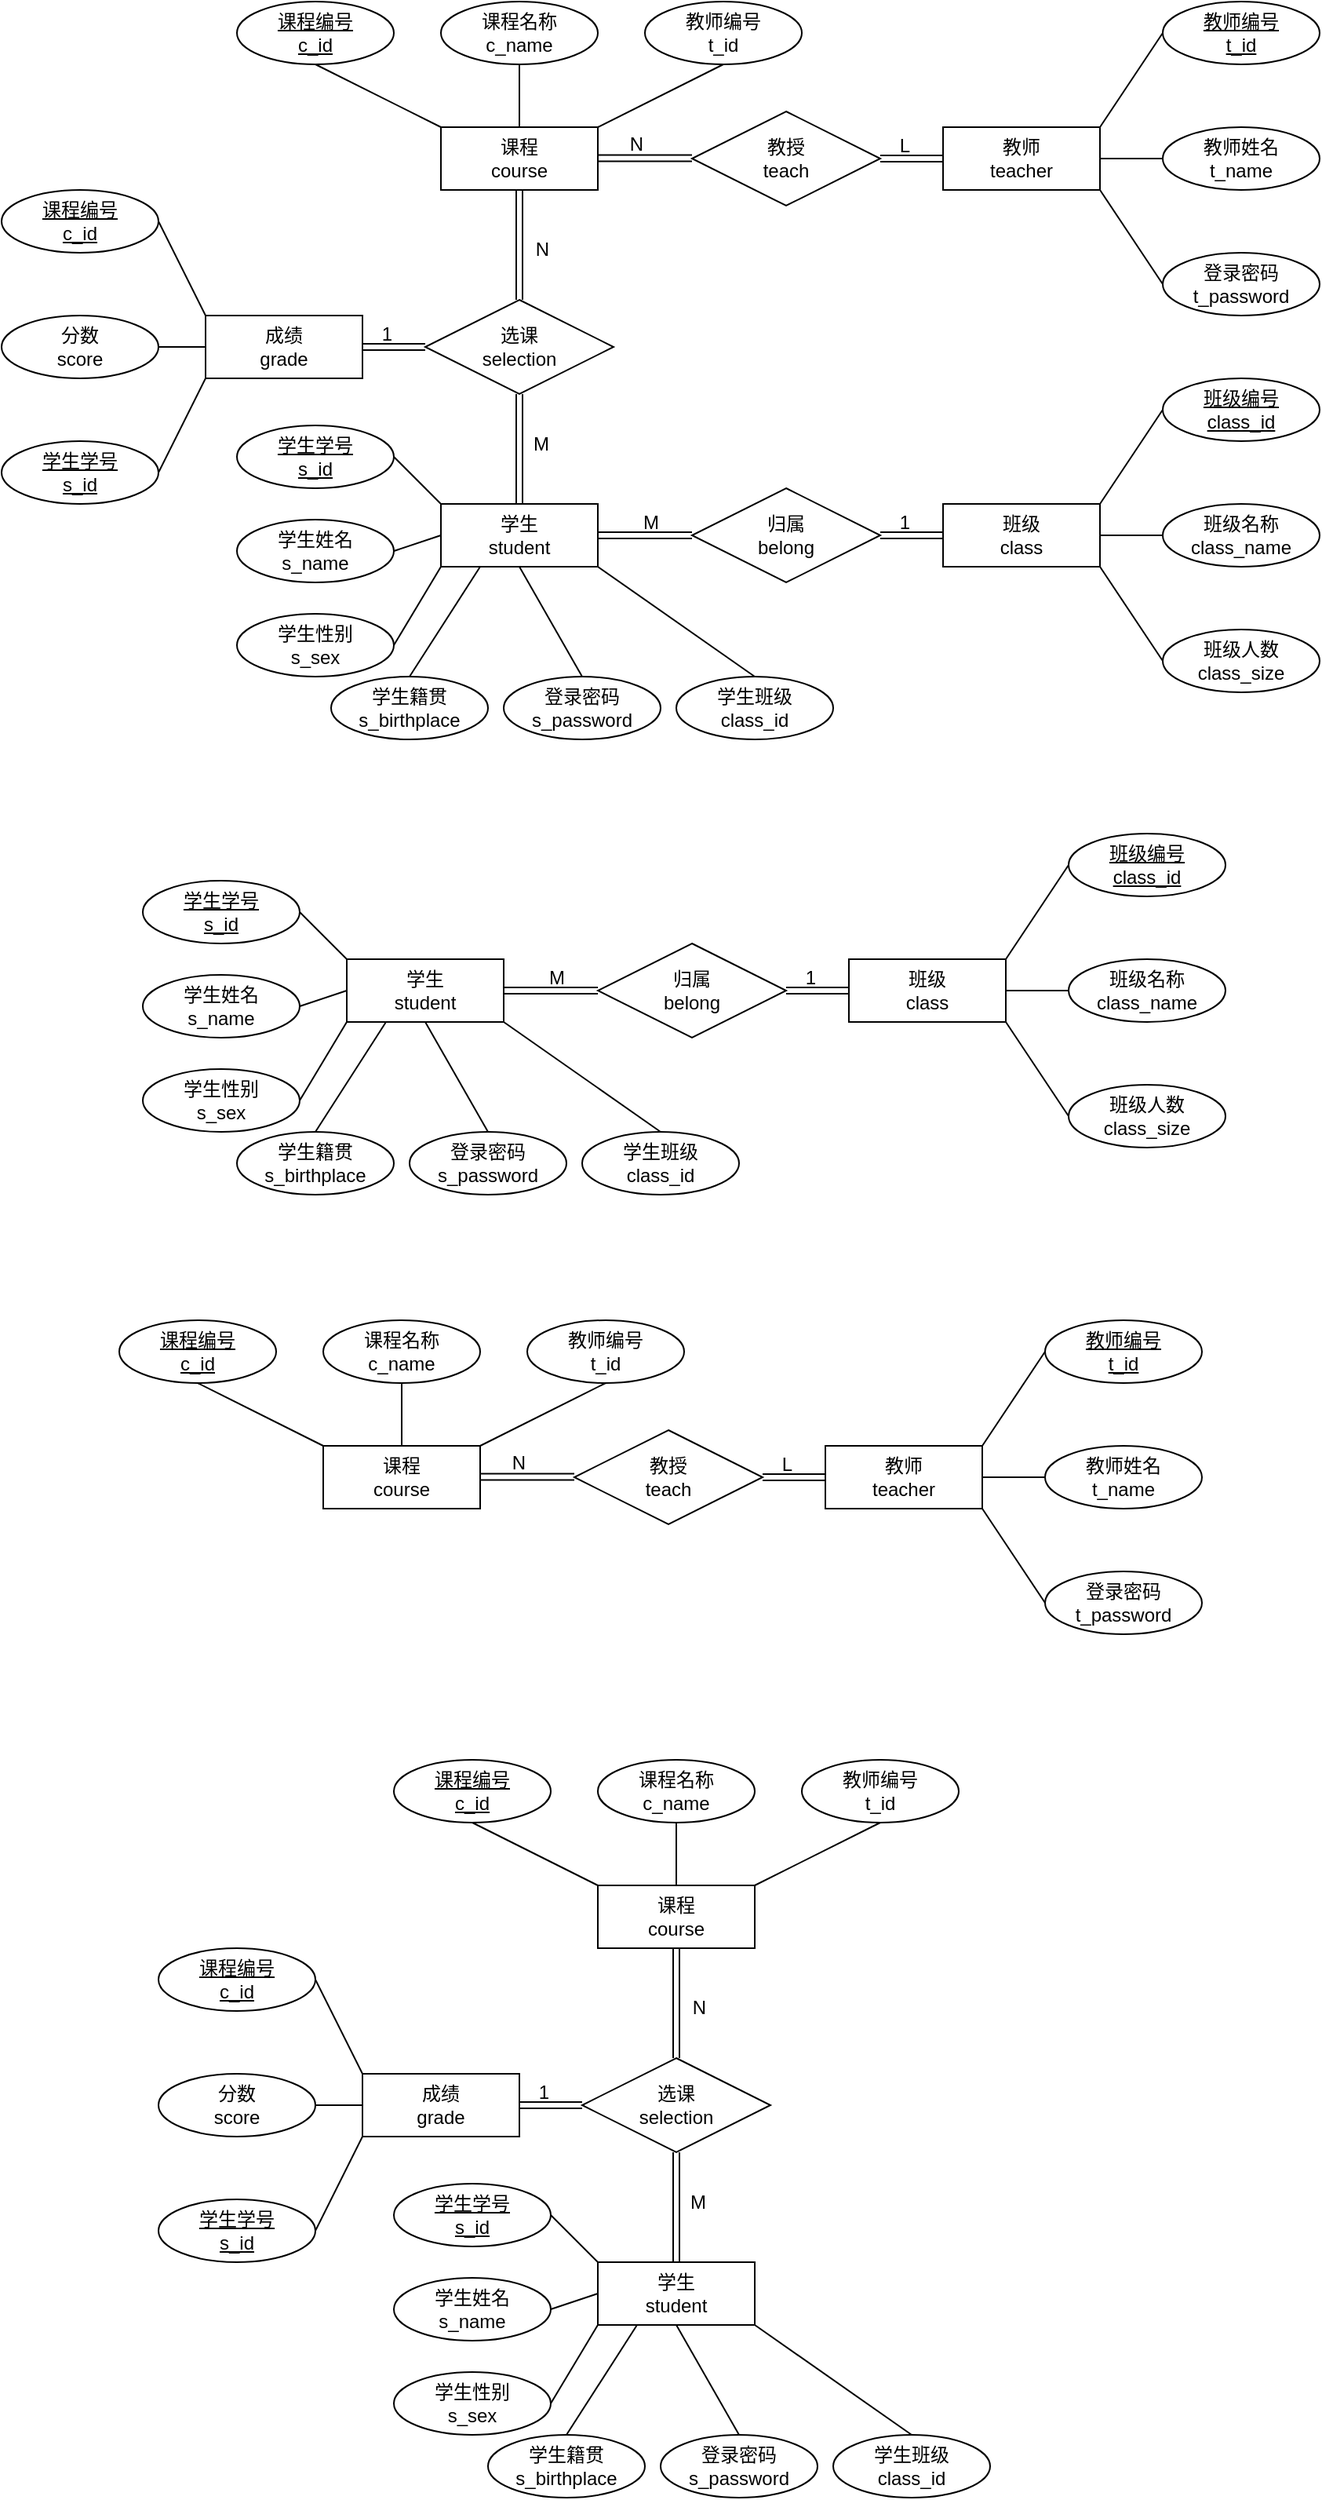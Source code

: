 <mxfile version="24.4.13" type="github">
  <diagram id="R2lEEEUBdFMjLlhIrx00" name="Page-1">
    <mxGraphModel dx="914" dy="587" grid="1" gridSize="10" guides="1" tooltips="1" connect="1" arrows="1" fold="1" page="1" pageScale="1" pageWidth="850" pageHeight="1100" math="0" shadow="0" extFonts="Permanent Marker^https://fonts.googleapis.com/css?family=Permanent+Marker">
      <root>
        <mxCell id="0" />
        <mxCell id="1" parent="0" />
        <mxCell id="BHFfs2LMSZxfrCtF2bNt-1" value="学生&lt;div&gt;student&lt;/div&gt;" style="whiteSpace=wrap;html=1;align=center;" vertex="1" parent="1">
          <mxGeometry x="280" y="360" width="100" height="40" as="geometry" />
        </mxCell>
        <mxCell id="BHFfs2LMSZxfrCtF2bNt-2" value="班级&lt;div&gt;class&lt;/div&gt;" style="whiteSpace=wrap;html=1;align=center;" vertex="1" parent="1">
          <mxGeometry x="600" y="360" width="100" height="40" as="geometry" />
        </mxCell>
        <mxCell id="BHFfs2LMSZxfrCtF2bNt-3" value="课程&lt;div&gt;course&lt;/div&gt;" style="whiteSpace=wrap;html=1;align=center;" vertex="1" parent="1">
          <mxGeometry x="280" y="120" width="100" height="40" as="geometry" />
        </mxCell>
        <mxCell id="BHFfs2LMSZxfrCtF2bNt-4" value="选课&lt;div&gt;selection&lt;/div&gt;" style="shape=rhombus;perimeter=rhombusPerimeter;whiteSpace=wrap;html=1;align=center;" vertex="1" parent="1">
          <mxGeometry x="270" y="230" width="120" height="60" as="geometry" />
        </mxCell>
        <mxCell id="BHFfs2LMSZxfrCtF2bNt-8" value="" style="shape=link;html=1;rounded=0;fontSize=12;startSize=8;endSize=8;curved=1;exitX=0.5;exitY=1;exitDx=0;exitDy=0;entryX=0.5;entryY=0;entryDx=0;entryDy=0;" edge="1" parent="1" source="BHFfs2LMSZxfrCtF2bNt-3" target="BHFfs2LMSZxfrCtF2bNt-4">
          <mxGeometry relative="1" as="geometry">
            <mxPoint x="330" y="170" as="sourcePoint" />
            <mxPoint x="490" y="170" as="targetPoint" />
          </mxGeometry>
        </mxCell>
        <mxCell id="BHFfs2LMSZxfrCtF2bNt-9" value="N" style="resizable=0;html=1;whiteSpace=wrap;align=right;verticalAlign=bottom;" connectable="0" vertex="1" parent="BHFfs2LMSZxfrCtF2bNt-8">
          <mxGeometry x="1" relative="1" as="geometry">
            <mxPoint x="20" y="-24" as="offset" />
          </mxGeometry>
        </mxCell>
        <mxCell id="BHFfs2LMSZxfrCtF2bNt-10" value="" style="shape=link;html=1;rounded=0;fontSize=12;startSize=8;endSize=8;curved=1;exitX=0.5;exitY=1;exitDx=0;exitDy=0;entryX=0.5;entryY=0;entryDx=0;entryDy=0;" edge="1" parent="1" source="BHFfs2LMSZxfrCtF2bNt-4" target="BHFfs2LMSZxfrCtF2bNt-1">
          <mxGeometry relative="1" as="geometry">
            <mxPoint x="470" y="240" as="sourcePoint" />
            <mxPoint x="630" y="240" as="targetPoint" />
          </mxGeometry>
        </mxCell>
        <mxCell id="BHFfs2LMSZxfrCtF2bNt-11" value="M" style="resizable=0;html=1;whiteSpace=wrap;align=right;verticalAlign=bottom;" connectable="0" vertex="1" parent="BHFfs2LMSZxfrCtF2bNt-10">
          <mxGeometry x="1" relative="1" as="geometry">
            <mxPoint x="20" y="-30" as="offset" />
          </mxGeometry>
        </mxCell>
        <mxCell id="BHFfs2LMSZxfrCtF2bNt-12" value="归属&lt;div&gt;belong&lt;/div&gt;" style="shape=rhombus;perimeter=rhombusPerimeter;whiteSpace=wrap;html=1;align=center;" vertex="1" parent="1">
          <mxGeometry x="440" y="350" width="120" height="60" as="geometry" />
        </mxCell>
        <mxCell id="BHFfs2LMSZxfrCtF2bNt-16" value="" style="shape=link;html=1;rounded=0;fontSize=12;startSize=8;endSize=8;curved=1;exitX=1;exitY=0.5;exitDx=0;exitDy=0;entryX=0;entryY=0.5;entryDx=0;entryDy=0;" edge="1" parent="1" source="BHFfs2LMSZxfrCtF2bNt-12" target="BHFfs2LMSZxfrCtF2bNt-2">
          <mxGeometry relative="1" as="geometry">
            <mxPoint x="450" y="240" as="sourcePoint" />
            <mxPoint x="610" y="240" as="targetPoint" />
          </mxGeometry>
        </mxCell>
        <mxCell id="BHFfs2LMSZxfrCtF2bNt-17" value="1" style="resizable=0;html=1;whiteSpace=wrap;align=right;verticalAlign=bottom;" connectable="0" vertex="1" parent="BHFfs2LMSZxfrCtF2bNt-16">
          <mxGeometry x="1" relative="1" as="geometry">
            <mxPoint x="-20" as="offset" />
          </mxGeometry>
        </mxCell>
        <mxCell id="BHFfs2LMSZxfrCtF2bNt-18" value="" style="shape=link;html=1;rounded=0;fontSize=12;startSize=8;endSize=8;curved=1;exitX=1;exitY=0.5;exitDx=0;exitDy=0;entryX=0;entryY=0.5;entryDx=0;entryDy=0;" edge="1" parent="1" source="BHFfs2LMSZxfrCtF2bNt-1" target="BHFfs2LMSZxfrCtF2bNt-12">
          <mxGeometry relative="1" as="geometry">
            <mxPoint x="430" y="350" as="sourcePoint" />
            <mxPoint x="590" y="350" as="targetPoint" />
          </mxGeometry>
        </mxCell>
        <mxCell id="BHFfs2LMSZxfrCtF2bNt-19" value="M" style="resizable=0;html=1;whiteSpace=wrap;align=right;verticalAlign=bottom;" connectable="0" vertex="1" parent="BHFfs2LMSZxfrCtF2bNt-18">
          <mxGeometry x="1" relative="1" as="geometry">
            <mxPoint x="-20" as="offset" />
          </mxGeometry>
        </mxCell>
        <mxCell id="BHFfs2LMSZxfrCtF2bNt-20" value="教授&lt;div&gt;teach&lt;/div&gt;" style="shape=rhombus;perimeter=rhombusPerimeter;whiteSpace=wrap;html=1;align=center;" vertex="1" parent="1">
          <mxGeometry x="440" y="110" width="120" height="60" as="geometry" />
        </mxCell>
        <mxCell id="BHFfs2LMSZxfrCtF2bNt-21" value="" style="shape=link;html=1;rounded=0;fontSize=12;startSize=8;endSize=8;curved=1;exitX=1;exitY=0.5;exitDx=0;exitDy=0;entryX=0;entryY=0.5;entryDx=0;entryDy=0;" edge="1" parent="1">
          <mxGeometry relative="1" as="geometry">
            <mxPoint x="380" y="139.8" as="sourcePoint" />
            <mxPoint x="440" y="139.8" as="targetPoint" />
          </mxGeometry>
        </mxCell>
        <mxCell id="BHFfs2LMSZxfrCtF2bNt-22" value="N" style="resizable=0;html=1;whiteSpace=wrap;align=right;verticalAlign=bottom;" connectable="0" vertex="1" parent="BHFfs2LMSZxfrCtF2bNt-21">
          <mxGeometry x="1" relative="1" as="geometry">
            <mxPoint x="-30" as="offset" />
          </mxGeometry>
        </mxCell>
        <mxCell id="BHFfs2LMSZxfrCtF2bNt-23" value="" style="shape=link;html=1;rounded=0;fontSize=12;startSize=8;endSize=8;curved=1;entryX=0;entryY=0.5;entryDx=0;entryDy=0;exitX=1;exitY=0.5;exitDx=0;exitDy=0;" edge="1" parent="1" source="BHFfs2LMSZxfrCtF2bNt-20" target="BHFfs2LMSZxfrCtF2bNt-25">
          <mxGeometry relative="1" as="geometry">
            <mxPoint x="380" y="250" as="sourcePoint" />
            <mxPoint x="515" y="250" as="targetPoint" />
          </mxGeometry>
        </mxCell>
        <mxCell id="BHFfs2LMSZxfrCtF2bNt-24" value="L" style="resizable=0;html=1;whiteSpace=wrap;align=right;verticalAlign=bottom;" connectable="0" vertex="1" parent="BHFfs2LMSZxfrCtF2bNt-23">
          <mxGeometry x="1" relative="1" as="geometry">
            <mxPoint x="-20" as="offset" />
          </mxGeometry>
        </mxCell>
        <mxCell id="BHFfs2LMSZxfrCtF2bNt-25" value="教师&lt;div&gt;teacher&lt;/div&gt;" style="whiteSpace=wrap;html=1;align=center;" vertex="1" parent="1">
          <mxGeometry x="600" y="120" width="100" height="40" as="geometry" />
        </mxCell>
        <mxCell id="BHFfs2LMSZxfrCtF2bNt-26" value="成绩&lt;div&gt;grade&lt;/div&gt;" style="whiteSpace=wrap;html=1;align=center;" vertex="1" parent="1">
          <mxGeometry x="130" y="240" width="100" height="40" as="geometry" />
        </mxCell>
        <mxCell id="BHFfs2LMSZxfrCtF2bNt-27" value="" style="shape=link;html=1;rounded=0;fontSize=12;startSize=8;endSize=8;curved=1;exitX=1;exitY=0.5;exitDx=0;exitDy=0;entryX=0;entryY=0.5;entryDx=0;entryDy=0;" edge="1" parent="1" source="BHFfs2LMSZxfrCtF2bNt-26" target="BHFfs2LMSZxfrCtF2bNt-4">
          <mxGeometry relative="1" as="geometry">
            <mxPoint x="190" y="259.71" as="sourcePoint" />
            <mxPoint x="250" y="200" as="targetPoint" />
          </mxGeometry>
        </mxCell>
        <mxCell id="BHFfs2LMSZxfrCtF2bNt-28" value="1" style="resizable=0;html=1;whiteSpace=wrap;align=right;verticalAlign=bottom;" connectable="0" vertex="1" parent="BHFfs2LMSZxfrCtF2bNt-27">
          <mxGeometry x="1" relative="1" as="geometry">
            <mxPoint x="-20" as="offset" />
          </mxGeometry>
        </mxCell>
        <mxCell id="BHFfs2LMSZxfrCtF2bNt-29" value="学生学号&lt;div&gt;s_id&lt;/div&gt;" style="ellipse;whiteSpace=wrap;html=1;align=center;fontStyle=4;" vertex="1" parent="1">
          <mxGeometry y="320" width="100" height="40" as="geometry" />
        </mxCell>
        <mxCell id="BHFfs2LMSZxfrCtF2bNt-30" value="课程编号&lt;div&gt;c_id&lt;/div&gt;" style="ellipse;whiteSpace=wrap;html=1;align=center;fontStyle=4;" vertex="1" parent="1">
          <mxGeometry y="160" width="100" height="40" as="geometry" />
        </mxCell>
        <mxCell id="BHFfs2LMSZxfrCtF2bNt-31" value="&lt;div&gt;分数&lt;/div&gt;&lt;div&gt;score&lt;/div&gt;" style="ellipse;whiteSpace=wrap;html=1;align=center;" vertex="1" parent="1">
          <mxGeometry y="240" width="100" height="40" as="geometry" />
        </mxCell>
        <mxCell id="BHFfs2LMSZxfrCtF2bNt-33" value="" style="endArrow=none;html=1;rounded=0;fontSize=12;startSize=8;endSize=8;curved=1;exitX=1;exitY=0.5;exitDx=0;exitDy=0;entryX=0;entryY=1;entryDx=0;entryDy=0;" edge="1" parent="1" source="BHFfs2LMSZxfrCtF2bNt-29" target="BHFfs2LMSZxfrCtF2bNt-26">
          <mxGeometry relative="1" as="geometry">
            <mxPoint x="100" y="270" as="sourcePoint" />
            <mxPoint x="260" y="270" as="targetPoint" />
          </mxGeometry>
        </mxCell>
        <mxCell id="BHFfs2LMSZxfrCtF2bNt-34" value="" style="endArrow=none;html=1;rounded=0;fontSize=12;startSize=8;endSize=8;curved=1;exitX=1;exitY=0.5;exitDx=0;exitDy=0;entryX=0;entryY=0.5;entryDx=0;entryDy=0;" edge="1" parent="1" source="BHFfs2LMSZxfrCtF2bNt-31" target="BHFfs2LMSZxfrCtF2bNt-26">
          <mxGeometry relative="1" as="geometry">
            <mxPoint x="100" y="270" as="sourcePoint" />
            <mxPoint x="260" y="270" as="targetPoint" />
          </mxGeometry>
        </mxCell>
        <mxCell id="BHFfs2LMSZxfrCtF2bNt-35" value="" style="endArrow=none;html=1;rounded=0;fontSize=12;startSize=8;endSize=8;curved=1;exitX=1;exitY=0.5;exitDx=0;exitDy=0;entryX=0;entryY=0;entryDx=0;entryDy=0;" edge="1" parent="1" source="BHFfs2LMSZxfrCtF2bNt-30" target="BHFfs2LMSZxfrCtF2bNt-26">
          <mxGeometry relative="1" as="geometry">
            <mxPoint x="100" y="270" as="sourcePoint" />
            <mxPoint x="260" y="270" as="targetPoint" />
          </mxGeometry>
        </mxCell>
        <mxCell id="BHFfs2LMSZxfrCtF2bNt-37" value="学生学号&lt;div&gt;s_id&lt;/div&gt;" style="ellipse;whiteSpace=wrap;html=1;align=center;fontStyle=4;" vertex="1" parent="1">
          <mxGeometry x="150" y="310" width="100" height="40" as="geometry" />
        </mxCell>
        <mxCell id="BHFfs2LMSZxfrCtF2bNt-38" value="学生姓名&lt;div&gt;s_name&lt;/div&gt;" style="ellipse;whiteSpace=wrap;html=1;align=center;" vertex="1" parent="1">
          <mxGeometry x="150" y="370" width="100" height="40" as="geometry" />
        </mxCell>
        <mxCell id="BHFfs2LMSZxfrCtF2bNt-39" value="学生性别&lt;div&gt;s_sex&lt;/div&gt;" style="ellipse;whiteSpace=wrap;html=1;align=center;" vertex="1" parent="1">
          <mxGeometry x="150" y="430" width="100" height="40" as="geometry" />
        </mxCell>
        <mxCell id="BHFfs2LMSZxfrCtF2bNt-41" value="登录密码&lt;div&gt;s_password&lt;/div&gt;" style="ellipse;whiteSpace=wrap;html=1;align=center;" vertex="1" parent="1">
          <mxGeometry x="320" y="470" width="100" height="40" as="geometry" />
        </mxCell>
        <mxCell id="BHFfs2LMSZxfrCtF2bNt-42" value="学生班级&lt;div&gt;class_id&lt;/div&gt;" style="ellipse;whiteSpace=wrap;html=1;align=center;" vertex="1" parent="1">
          <mxGeometry x="430" y="470" width="100" height="40" as="geometry" />
        </mxCell>
        <mxCell id="BHFfs2LMSZxfrCtF2bNt-43" value="" style="endArrow=none;html=1;rounded=0;fontSize=12;startSize=8;endSize=8;curved=1;exitX=1;exitY=0.5;exitDx=0;exitDy=0;entryX=0;entryY=0;entryDx=0;entryDy=0;" edge="1" parent="1" source="BHFfs2LMSZxfrCtF2bNt-37" target="BHFfs2LMSZxfrCtF2bNt-1">
          <mxGeometry relative="1" as="geometry">
            <mxPoint x="370" y="420" as="sourcePoint" />
            <mxPoint x="530" y="420" as="targetPoint" />
          </mxGeometry>
        </mxCell>
        <mxCell id="BHFfs2LMSZxfrCtF2bNt-44" value="" style="endArrow=none;html=1;rounded=0;fontSize=12;startSize=8;endSize=8;curved=1;exitX=1;exitY=1;exitDx=0;exitDy=0;entryX=0.5;entryY=0;entryDx=0;entryDy=0;" edge="1" parent="1" source="BHFfs2LMSZxfrCtF2bNt-1" target="BHFfs2LMSZxfrCtF2bNt-42">
          <mxGeometry relative="1" as="geometry">
            <mxPoint x="370" y="420" as="sourcePoint" />
            <mxPoint x="530" y="420" as="targetPoint" />
          </mxGeometry>
        </mxCell>
        <mxCell id="BHFfs2LMSZxfrCtF2bNt-45" value="" style="endArrow=none;html=1;rounded=0;fontSize=12;startSize=8;endSize=8;curved=1;exitX=0.5;exitY=0;exitDx=0;exitDy=0;entryX=0.5;entryY=1;entryDx=0;entryDy=0;" edge="1" parent="1" source="BHFfs2LMSZxfrCtF2bNt-41" target="BHFfs2LMSZxfrCtF2bNt-1">
          <mxGeometry relative="1" as="geometry">
            <mxPoint x="370" y="420" as="sourcePoint" />
            <mxPoint x="530" y="420" as="targetPoint" />
          </mxGeometry>
        </mxCell>
        <mxCell id="BHFfs2LMSZxfrCtF2bNt-46" value="" style="endArrow=none;html=1;rounded=0;fontSize=12;startSize=8;endSize=8;curved=1;entryX=0.25;entryY=1;entryDx=0;entryDy=0;exitX=0.5;exitY=0;exitDx=0;exitDy=0;" edge="1" parent="1" source="BHFfs2LMSZxfrCtF2bNt-67" target="BHFfs2LMSZxfrCtF2bNt-1">
          <mxGeometry relative="1" as="geometry">
            <mxPoint x="300" y="450" as="sourcePoint" />
            <mxPoint x="530" y="420" as="targetPoint" />
          </mxGeometry>
        </mxCell>
        <mxCell id="BHFfs2LMSZxfrCtF2bNt-47" value="" style="endArrow=none;html=1;rounded=0;fontSize=12;startSize=8;endSize=8;curved=1;exitX=1;exitY=0.5;exitDx=0;exitDy=0;entryX=0;entryY=1;entryDx=0;entryDy=0;" edge="1" parent="1" source="BHFfs2LMSZxfrCtF2bNt-39" target="BHFfs2LMSZxfrCtF2bNt-1">
          <mxGeometry relative="1" as="geometry">
            <mxPoint x="370" y="420" as="sourcePoint" />
            <mxPoint x="530" y="420" as="targetPoint" />
          </mxGeometry>
        </mxCell>
        <mxCell id="BHFfs2LMSZxfrCtF2bNt-48" value="" style="endArrow=none;html=1;rounded=0;fontSize=12;startSize=8;endSize=8;curved=1;exitX=1;exitY=0.5;exitDx=0;exitDy=0;entryX=0;entryY=0.5;entryDx=0;entryDy=0;" edge="1" parent="1" source="BHFfs2LMSZxfrCtF2bNt-38" target="BHFfs2LMSZxfrCtF2bNt-1">
          <mxGeometry relative="1" as="geometry">
            <mxPoint x="370" y="420" as="sourcePoint" />
            <mxPoint x="530" y="420" as="targetPoint" />
          </mxGeometry>
        </mxCell>
        <mxCell id="BHFfs2LMSZxfrCtF2bNt-49" value="教师编号&lt;div&gt;t_id&lt;/div&gt;" style="ellipse;whiteSpace=wrap;html=1;align=center;" vertex="1" parent="1">
          <mxGeometry x="410" y="40" width="100" height="40" as="geometry" />
        </mxCell>
        <mxCell id="BHFfs2LMSZxfrCtF2bNt-50" value="课程名称&lt;div&gt;c_name&lt;/div&gt;" style="ellipse;whiteSpace=wrap;html=1;align=center;" vertex="1" parent="1">
          <mxGeometry x="280" y="40" width="100" height="40" as="geometry" />
        </mxCell>
        <mxCell id="BHFfs2LMSZxfrCtF2bNt-51" value="课程编号&lt;div&gt;c_id&lt;/div&gt;" style="ellipse;whiteSpace=wrap;html=1;align=center;fontStyle=4;" vertex="1" parent="1">
          <mxGeometry x="150" y="40" width="100" height="40" as="geometry" />
        </mxCell>
        <mxCell id="BHFfs2LMSZxfrCtF2bNt-52" value="" style="endArrow=none;html=1;rounded=0;fontSize=12;startSize=8;endSize=8;curved=1;exitX=0.5;exitY=1;exitDx=0;exitDy=0;entryX=1;entryY=0;entryDx=0;entryDy=0;" edge="1" parent="1" source="BHFfs2LMSZxfrCtF2bNt-49" target="BHFfs2LMSZxfrCtF2bNt-3">
          <mxGeometry relative="1" as="geometry">
            <mxPoint x="370" y="130" as="sourcePoint" />
            <mxPoint x="530" y="130" as="targetPoint" />
          </mxGeometry>
        </mxCell>
        <mxCell id="BHFfs2LMSZxfrCtF2bNt-53" value="" style="endArrow=none;html=1;rounded=0;fontSize=12;startSize=8;endSize=8;curved=1;exitX=0.5;exitY=1;exitDx=0;exitDy=0;entryX=0.5;entryY=0;entryDx=0;entryDy=0;" edge="1" parent="1" source="BHFfs2LMSZxfrCtF2bNt-50" target="BHFfs2LMSZxfrCtF2bNt-3">
          <mxGeometry relative="1" as="geometry">
            <mxPoint x="370" y="130" as="sourcePoint" />
            <mxPoint x="530" y="130" as="targetPoint" />
          </mxGeometry>
        </mxCell>
        <mxCell id="BHFfs2LMSZxfrCtF2bNt-54" value="" style="endArrow=none;html=1;rounded=0;fontSize=12;startSize=8;endSize=8;curved=1;exitX=0.5;exitY=1;exitDx=0;exitDy=0;entryX=0;entryY=0;entryDx=0;entryDy=0;" edge="1" parent="1" source="BHFfs2LMSZxfrCtF2bNt-51" target="BHFfs2LMSZxfrCtF2bNt-3">
          <mxGeometry relative="1" as="geometry">
            <mxPoint x="370" y="130" as="sourcePoint" />
            <mxPoint x="530" y="130" as="targetPoint" />
          </mxGeometry>
        </mxCell>
        <mxCell id="BHFfs2LMSZxfrCtF2bNt-55" value="教师编号&lt;div&gt;t_id&lt;/div&gt;" style="ellipse;whiteSpace=wrap;html=1;align=center;fontStyle=4;" vertex="1" parent="1">
          <mxGeometry x="740" y="40" width="100" height="40" as="geometry" />
        </mxCell>
        <mxCell id="BHFfs2LMSZxfrCtF2bNt-56" value="教师姓名&lt;div&gt;t_name&lt;/div&gt;" style="ellipse;whiteSpace=wrap;html=1;align=center;" vertex="1" parent="1">
          <mxGeometry x="740" y="120" width="100" height="40" as="geometry" />
        </mxCell>
        <mxCell id="BHFfs2LMSZxfrCtF2bNt-57" value="登录密码&lt;div&gt;t_password&lt;/div&gt;" style="ellipse;whiteSpace=wrap;html=1;align=center;" vertex="1" parent="1">
          <mxGeometry x="740" y="200" width="100" height="40" as="geometry" />
        </mxCell>
        <mxCell id="BHFfs2LMSZxfrCtF2bNt-58" value="" style="endArrow=none;html=1;rounded=0;fontSize=12;startSize=8;endSize=8;curved=1;exitX=1;exitY=1;exitDx=0;exitDy=0;entryX=0;entryY=0.5;entryDx=0;entryDy=0;" edge="1" parent="1" source="BHFfs2LMSZxfrCtF2bNt-25" target="BHFfs2LMSZxfrCtF2bNt-57">
          <mxGeometry relative="1" as="geometry">
            <mxPoint x="660" y="130" as="sourcePoint" />
            <mxPoint x="820" y="130" as="targetPoint" />
          </mxGeometry>
        </mxCell>
        <mxCell id="BHFfs2LMSZxfrCtF2bNt-59" value="" style="endArrow=none;html=1;rounded=0;fontSize=12;startSize=8;endSize=8;curved=1;exitX=1;exitY=0.5;exitDx=0;exitDy=0;entryX=0;entryY=0.5;entryDx=0;entryDy=0;" edge="1" parent="1" source="BHFfs2LMSZxfrCtF2bNt-25" target="BHFfs2LMSZxfrCtF2bNt-56">
          <mxGeometry relative="1" as="geometry">
            <mxPoint x="660" y="130" as="sourcePoint" />
            <mxPoint x="820" y="130" as="targetPoint" />
          </mxGeometry>
        </mxCell>
        <mxCell id="BHFfs2LMSZxfrCtF2bNt-60" value="" style="endArrow=none;html=1;rounded=0;fontSize=12;startSize=8;endSize=8;curved=1;exitX=1;exitY=0;exitDx=0;exitDy=0;entryX=0;entryY=0.5;entryDx=0;entryDy=0;" edge="1" parent="1" source="BHFfs2LMSZxfrCtF2bNt-25" target="BHFfs2LMSZxfrCtF2bNt-55">
          <mxGeometry relative="1" as="geometry">
            <mxPoint x="660" y="130" as="sourcePoint" />
            <mxPoint x="820" y="130" as="targetPoint" />
          </mxGeometry>
        </mxCell>
        <mxCell id="BHFfs2LMSZxfrCtF2bNt-61" value="班级编号&lt;div&gt;class_id&lt;/div&gt;" style="ellipse;whiteSpace=wrap;html=1;align=center;fontStyle=4;" vertex="1" parent="1">
          <mxGeometry x="740" y="280" width="100" height="40" as="geometry" />
        </mxCell>
        <mxCell id="BHFfs2LMSZxfrCtF2bNt-62" value="班级名称&lt;div&gt;class_name&lt;/div&gt;" style="ellipse;whiteSpace=wrap;html=1;align=center;" vertex="1" parent="1">
          <mxGeometry x="740" y="360" width="100" height="40" as="geometry" />
        </mxCell>
        <mxCell id="BHFfs2LMSZxfrCtF2bNt-63" value="班级人数&lt;div&gt;class_size&lt;/div&gt;" style="ellipse;whiteSpace=wrap;html=1;align=center;" vertex="1" parent="1">
          <mxGeometry x="740" y="440" width="100" height="40" as="geometry" />
        </mxCell>
        <mxCell id="BHFfs2LMSZxfrCtF2bNt-64" value="" style="endArrow=none;html=1;rounded=0;fontSize=12;startSize=8;endSize=8;curved=1;exitX=1;exitY=1;exitDx=0;exitDy=0;entryX=0;entryY=0.5;entryDx=0;entryDy=0;" edge="1" parent="1" source="BHFfs2LMSZxfrCtF2bNt-2" target="BHFfs2LMSZxfrCtF2bNt-63">
          <mxGeometry relative="1" as="geometry">
            <mxPoint x="660" y="270" as="sourcePoint" />
            <mxPoint x="820" y="270" as="targetPoint" />
          </mxGeometry>
        </mxCell>
        <mxCell id="BHFfs2LMSZxfrCtF2bNt-65" value="" style="endArrow=none;html=1;rounded=0;fontSize=12;startSize=8;endSize=8;curved=1;exitX=1;exitY=0.5;exitDx=0;exitDy=0;entryX=0;entryY=0.5;entryDx=0;entryDy=0;" edge="1" parent="1" source="BHFfs2LMSZxfrCtF2bNt-2" target="BHFfs2LMSZxfrCtF2bNt-62">
          <mxGeometry relative="1" as="geometry">
            <mxPoint x="660" y="270" as="sourcePoint" />
            <mxPoint x="820" y="270" as="targetPoint" />
          </mxGeometry>
        </mxCell>
        <mxCell id="BHFfs2LMSZxfrCtF2bNt-66" value="" style="endArrow=none;html=1;rounded=0;fontSize=12;startSize=8;endSize=8;curved=1;exitX=1;exitY=0;exitDx=0;exitDy=0;entryX=0;entryY=0.5;entryDx=0;entryDy=0;" edge="1" parent="1" source="BHFfs2LMSZxfrCtF2bNt-2" target="BHFfs2LMSZxfrCtF2bNt-61">
          <mxGeometry relative="1" as="geometry">
            <mxPoint x="660" y="270" as="sourcePoint" />
            <mxPoint x="820" y="270" as="targetPoint" />
          </mxGeometry>
        </mxCell>
        <mxCell id="BHFfs2LMSZxfrCtF2bNt-67" value="学生籍贯&lt;div&gt;s_birthplace&lt;/div&gt;" style="ellipse;whiteSpace=wrap;html=1;align=center;" vertex="1" parent="1">
          <mxGeometry x="210" y="470" width="100" height="40" as="geometry" />
        </mxCell>
        <mxCell id="BHFfs2LMSZxfrCtF2bNt-68" value="学生&lt;div&gt;student&lt;/div&gt;" style="whiteSpace=wrap;html=1;align=center;" vertex="1" parent="1">
          <mxGeometry x="220" y="650" width="100" height="40" as="geometry" />
        </mxCell>
        <mxCell id="BHFfs2LMSZxfrCtF2bNt-69" value="班级&lt;div&gt;class&lt;/div&gt;" style="whiteSpace=wrap;html=1;align=center;" vertex="1" parent="1">
          <mxGeometry x="540" y="650" width="100" height="40" as="geometry" />
        </mxCell>
        <mxCell id="BHFfs2LMSZxfrCtF2bNt-72" value="归属&lt;div&gt;belong&lt;/div&gt;" style="shape=rhombus;perimeter=rhombusPerimeter;whiteSpace=wrap;html=1;align=center;" vertex="1" parent="1">
          <mxGeometry x="380" y="640" width="120" height="60" as="geometry" />
        </mxCell>
        <mxCell id="BHFfs2LMSZxfrCtF2bNt-73" value="" style="shape=link;html=1;rounded=0;fontSize=12;startSize=8;endSize=8;curved=1;exitX=1;exitY=0.5;exitDx=0;exitDy=0;entryX=0;entryY=0.5;entryDx=0;entryDy=0;" edge="1" parent="1" source="BHFfs2LMSZxfrCtF2bNt-72" target="BHFfs2LMSZxfrCtF2bNt-69">
          <mxGeometry relative="1" as="geometry">
            <mxPoint x="390" y="530" as="sourcePoint" />
            <mxPoint x="550" y="530" as="targetPoint" />
          </mxGeometry>
        </mxCell>
        <mxCell id="BHFfs2LMSZxfrCtF2bNt-74" value="1" style="resizable=0;html=1;whiteSpace=wrap;align=right;verticalAlign=bottom;" connectable="0" vertex="1" parent="BHFfs2LMSZxfrCtF2bNt-73">
          <mxGeometry x="1" relative="1" as="geometry">
            <mxPoint x="-20" as="offset" />
          </mxGeometry>
        </mxCell>
        <mxCell id="BHFfs2LMSZxfrCtF2bNt-75" value="" style="shape=link;html=1;rounded=0;fontSize=12;startSize=8;endSize=8;curved=1;exitX=1;exitY=0.5;exitDx=0;exitDy=0;entryX=0;entryY=0.5;entryDx=0;entryDy=0;" edge="1" parent="1" source="BHFfs2LMSZxfrCtF2bNt-68" target="BHFfs2LMSZxfrCtF2bNt-72">
          <mxGeometry relative="1" as="geometry">
            <mxPoint x="370" y="640" as="sourcePoint" />
            <mxPoint x="530" y="640" as="targetPoint" />
          </mxGeometry>
        </mxCell>
        <mxCell id="BHFfs2LMSZxfrCtF2bNt-76" value="M" style="resizable=0;html=1;whiteSpace=wrap;align=right;verticalAlign=bottom;" connectable="0" vertex="1" parent="BHFfs2LMSZxfrCtF2bNt-75">
          <mxGeometry x="1" relative="1" as="geometry">
            <mxPoint x="-20" as="offset" />
          </mxGeometry>
        </mxCell>
        <mxCell id="BHFfs2LMSZxfrCtF2bNt-77" value="学生学号&lt;div&gt;s_id&lt;/div&gt;" style="ellipse;whiteSpace=wrap;html=1;align=center;fontStyle=4;" vertex="1" parent="1">
          <mxGeometry x="90" y="600" width="100" height="40" as="geometry" />
        </mxCell>
        <mxCell id="BHFfs2LMSZxfrCtF2bNt-78" value="学生姓名&lt;div&gt;s_name&lt;/div&gt;" style="ellipse;whiteSpace=wrap;html=1;align=center;" vertex="1" parent="1">
          <mxGeometry x="90" y="660" width="100" height="40" as="geometry" />
        </mxCell>
        <mxCell id="BHFfs2LMSZxfrCtF2bNt-79" value="学生性别&lt;div&gt;s_sex&lt;/div&gt;" style="ellipse;whiteSpace=wrap;html=1;align=center;" vertex="1" parent="1">
          <mxGeometry x="90" y="720" width="100" height="40" as="geometry" />
        </mxCell>
        <mxCell id="BHFfs2LMSZxfrCtF2bNt-80" value="登录密码&lt;div&gt;s_password&lt;/div&gt;" style="ellipse;whiteSpace=wrap;html=1;align=center;" vertex="1" parent="1">
          <mxGeometry x="260" y="760" width="100" height="40" as="geometry" />
        </mxCell>
        <mxCell id="BHFfs2LMSZxfrCtF2bNt-81" value="学生班级&lt;div&gt;class_id&lt;/div&gt;" style="ellipse;whiteSpace=wrap;html=1;align=center;" vertex="1" parent="1">
          <mxGeometry x="370" y="760" width="100" height="40" as="geometry" />
        </mxCell>
        <mxCell id="BHFfs2LMSZxfrCtF2bNt-82" value="" style="endArrow=none;html=1;rounded=0;fontSize=12;startSize=8;endSize=8;curved=1;exitX=1;exitY=0.5;exitDx=0;exitDy=0;entryX=0;entryY=0;entryDx=0;entryDy=0;" edge="1" parent="1" source="BHFfs2LMSZxfrCtF2bNt-77" target="BHFfs2LMSZxfrCtF2bNt-68">
          <mxGeometry relative="1" as="geometry">
            <mxPoint x="310" y="710" as="sourcePoint" />
            <mxPoint x="470" y="710" as="targetPoint" />
          </mxGeometry>
        </mxCell>
        <mxCell id="BHFfs2LMSZxfrCtF2bNt-83" value="" style="endArrow=none;html=1;rounded=0;fontSize=12;startSize=8;endSize=8;curved=1;exitX=1;exitY=1;exitDx=0;exitDy=0;entryX=0.5;entryY=0;entryDx=0;entryDy=0;" edge="1" parent="1" source="BHFfs2LMSZxfrCtF2bNt-68" target="BHFfs2LMSZxfrCtF2bNt-81">
          <mxGeometry relative="1" as="geometry">
            <mxPoint x="310" y="710" as="sourcePoint" />
            <mxPoint x="470" y="710" as="targetPoint" />
          </mxGeometry>
        </mxCell>
        <mxCell id="BHFfs2LMSZxfrCtF2bNt-84" value="" style="endArrow=none;html=1;rounded=0;fontSize=12;startSize=8;endSize=8;curved=1;exitX=0.5;exitY=0;exitDx=0;exitDy=0;entryX=0.5;entryY=1;entryDx=0;entryDy=0;" edge="1" parent="1" source="BHFfs2LMSZxfrCtF2bNt-80" target="BHFfs2LMSZxfrCtF2bNt-68">
          <mxGeometry relative="1" as="geometry">
            <mxPoint x="310" y="710" as="sourcePoint" />
            <mxPoint x="470" y="710" as="targetPoint" />
          </mxGeometry>
        </mxCell>
        <mxCell id="BHFfs2LMSZxfrCtF2bNt-85" value="" style="endArrow=none;html=1;rounded=0;fontSize=12;startSize=8;endSize=8;curved=1;entryX=0.25;entryY=1;entryDx=0;entryDy=0;exitX=0.5;exitY=0;exitDx=0;exitDy=0;" edge="1" parent="1" source="BHFfs2LMSZxfrCtF2bNt-94" target="BHFfs2LMSZxfrCtF2bNt-68">
          <mxGeometry relative="1" as="geometry">
            <mxPoint x="240" y="740" as="sourcePoint" />
            <mxPoint x="470" y="710" as="targetPoint" />
          </mxGeometry>
        </mxCell>
        <mxCell id="BHFfs2LMSZxfrCtF2bNt-86" value="" style="endArrow=none;html=1;rounded=0;fontSize=12;startSize=8;endSize=8;curved=1;exitX=1;exitY=0.5;exitDx=0;exitDy=0;entryX=0;entryY=1;entryDx=0;entryDy=0;" edge="1" parent="1" source="BHFfs2LMSZxfrCtF2bNt-79" target="BHFfs2LMSZxfrCtF2bNt-68">
          <mxGeometry relative="1" as="geometry">
            <mxPoint x="310" y="710" as="sourcePoint" />
            <mxPoint x="470" y="710" as="targetPoint" />
          </mxGeometry>
        </mxCell>
        <mxCell id="BHFfs2LMSZxfrCtF2bNt-87" value="" style="endArrow=none;html=1;rounded=0;fontSize=12;startSize=8;endSize=8;curved=1;exitX=1;exitY=0.5;exitDx=0;exitDy=0;entryX=0;entryY=0.5;entryDx=0;entryDy=0;" edge="1" parent="1" source="BHFfs2LMSZxfrCtF2bNt-78" target="BHFfs2LMSZxfrCtF2bNt-68">
          <mxGeometry relative="1" as="geometry">
            <mxPoint x="310" y="710" as="sourcePoint" />
            <mxPoint x="470" y="710" as="targetPoint" />
          </mxGeometry>
        </mxCell>
        <mxCell id="BHFfs2LMSZxfrCtF2bNt-88" value="班级编号&lt;div&gt;class_id&lt;/div&gt;" style="ellipse;whiteSpace=wrap;html=1;align=center;fontStyle=4;" vertex="1" parent="1">
          <mxGeometry x="680" y="570" width="100" height="40" as="geometry" />
        </mxCell>
        <mxCell id="BHFfs2LMSZxfrCtF2bNt-89" value="班级名称&lt;div&gt;class_name&lt;/div&gt;" style="ellipse;whiteSpace=wrap;html=1;align=center;" vertex="1" parent="1">
          <mxGeometry x="680" y="650" width="100" height="40" as="geometry" />
        </mxCell>
        <mxCell id="BHFfs2LMSZxfrCtF2bNt-90" value="班级人数&lt;div&gt;class_size&lt;/div&gt;" style="ellipse;whiteSpace=wrap;html=1;align=center;" vertex="1" parent="1">
          <mxGeometry x="680" y="730" width="100" height="40" as="geometry" />
        </mxCell>
        <mxCell id="BHFfs2LMSZxfrCtF2bNt-91" value="" style="endArrow=none;html=1;rounded=0;fontSize=12;startSize=8;endSize=8;curved=1;exitX=1;exitY=1;exitDx=0;exitDy=0;entryX=0;entryY=0.5;entryDx=0;entryDy=0;" edge="1" parent="1" source="BHFfs2LMSZxfrCtF2bNt-69" target="BHFfs2LMSZxfrCtF2bNt-90">
          <mxGeometry relative="1" as="geometry">
            <mxPoint x="600" y="560" as="sourcePoint" />
            <mxPoint x="760" y="560" as="targetPoint" />
          </mxGeometry>
        </mxCell>
        <mxCell id="BHFfs2LMSZxfrCtF2bNt-92" value="" style="endArrow=none;html=1;rounded=0;fontSize=12;startSize=8;endSize=8;curved=1;exitX=1;exitY=0.5;exitDx=0;exitDy=0;entryX=0;entryY=0.5;entryDx=0;entryDy=0;" edge="1" parent="1" source="BHFfs2LMSZxfrCtF2bNt-69" target="BHFfs2LMSZxfrCtF2bNt-89">
          <mxGeometry relative="1" as="geometry">
            <mxPoint x="600" y="560" as="sourcePoint" />
            <mxPoint x="760" y="560" as="targetPoint" />
          </mxGeometry>
        </mxCell>
        <mxCell id="BHFfs2LMSZxfrCtF2bNt-93" value="" style="endArrow=none;html=1;rounded=0;fontSize=12;startSize=8;endSize=8;curved=1;exitX=1;exitY=0;exitDx=0;exitDy=0;entryX=0;entryY=0.5;entryDx=0;entryDy=0;" edge="1" parent="1" source="BHFfs2LMSZxfrCtF2bNt-69" target="BHFfs2LMSZxfrCtF2bNt-88">
          <mxGeometry relative="1" as="geometry">
            <mxPoint x="600" y="560" as="sourcePoint" />
            <mxPoint x="760" y="560" as="targetPoint" />
          </mxGeometry>
        </mxCell>
        <mxCell id="BHFfs2LMSZxfrCtF2bNt-94" value="学生籍贯&lt;div&gt;s_birthplace&lt;/div&gt;" style="ellipse;whiteSpace=wrap;html=1;align=center;" vertex="1" parent="1">
          <mxGeometry x="150" y="760" width="100" height="40" as="geometry" />
        </mxCell>
        <mxCell id="BHFfs2LMSZxfrCtF2bNt-95" value="课程&lt;div&gt;course&lt;/div&gt;" style="whiteSpace=wrap;html=1;align=center;" vertex="1" parent="1">
          <mxGeometry x="205" y="960" width="100" height="40" as="geometry" />
        </mxCell>
        <mxCell id="BHFfs2LMSZxfrCtF2bNt-98" value="教授&lt;div&gt;teach&lt;/div&gt;" style="shape=rhombus;perimeter=rhombusPerimeter;whiteSpace=wrap;html=1;align=center;" vertex="1" parent="1">
          <mxGeometry x="365" y="950" width="120" height="60" as="geometry" />
        </mxCell>
        <mxCell id="BHFfs2LMSZxfrCtF2bNt-99" value="" style="shape=link;html=1;rounded=0;fontSize=12;startSize=8;endSize=8;curved=1;exitX=1;exitY=0.5;exitDx=0;exitDy=0;entryX=0;entryY=0.5;entryDx=0;entryDy=0;" edge="1" parent="1">
          <mxGeometry relative="1" as="geometry">
            <mxPoint x="305" y="979.8" as="sourcePoint" />
            <mxPoint x="365" y="979.8" as="targetPoint" />
          </mxGeometry>
        </mxCell>
        <mxCell id="BHFfs2LMSZxfrCtF2bNt-100" value="N" style="resizable=0;html=1;whiteSpace=wrap;align=right;verticalAlign=bottom;" connectable="0" vertex="1" parent="BHFfs2LMSZxfrCtF2bNt-99">
          <mxGeometry x="1" relative="1" as="geometry">
            <mxPoint x="-30" as="offset" />
          </mxGeometry>
        </mxCell>
        <mxCell id="BHFfs2LMSZxfrCtF2bNt-101" value="" style="shape=link;html=1;rounded=0;fontSize=12;startSize=8;endSize=8;curved=1;entryX=0;entryY=0.5;entryDx=0;entryDy=0;exitX=1;exitY=0.5;exitDx=0;exitDy=0;" edge="1" parent="1" source="BHFfs2LMSZxfrCtF2bNt-98" target="BHFfs2LMSZxfrCtF2bNt-103">
          <mxGeometry relative="1" as="geometry">
            <mxPoint x="305" y="1090" as="sourcePoint" />
            <mxPoint x="440" y="1090" as="targetPoint" />
          </mxGeometry>
        </mxCell>
        <mxCell id="BHFfs2LMSZxfrCtF2bNt-102" value="L" style="resizable=0;html=1;whiteSpace=wrap;align=right;verticalAlign=bottom;" connectable="0" vertex="1" parent="BHFfs2LMSZxfrCtF2bNt-101">
          <mxGeometry x="1" relative="1" as="geometry">
            <mxPoint x="-20" as="offset" />
          </mxGeometry>
        </mxCell>
        <mxCell id="BHFfs2LMSZxfrCtF2bNt-103" value="教师&lt;div&gt;teacher&lt;/div&gt;" style="whiteSpace=wrap;html=1;align=center;" vertex="1" parent="1">
          <mxGeometry x="525" y="960" width="100" height="40" as="geometry" />
        </mxCell>
        <mxCell id="BHFfs2LMSZxfrCtF2bNt-104" value="教师编号&lt;div&gt;t_id&lt;/div&gt;" style="ellipse;whiteSpace=wrap;html=1;align=center;" vertex="1" parent="1">
          <mxGeometry x="335" y="880" width="100" height="40" as="geometry" />
        </mxCell>
        <mxCell id="BHFfs2LMSZxfrCtF2bNt-105" value="课程名称&lt;div&gt;c_name&lt;/div&gt;" style="ellipse;whiteSpace=wrap;html=1;align=center;" vertex="1" parent="1">
          <mxGeometry x="205" y="880" width="100" height="40" as="geometry" />
        </mxCell>
        <mxCell id="BHFfs2LMSZxfrCtF2bNt-106" value="课程编号&lt;div&gt;c_id&lt;/div&gt;" style="ellipse;whiteSpace=wrap;html=1;align=center;fontStyle=4;" vertex="1" parent="1">
          <mxGeometry x="75" y="880" width="100" height="40" as="geometry" />
        </mxCell>
        <mxCell id="BHFfs2LMSZxfrCtF2bNt-107" value="" style="endArrow=none;html=1;rounded=0;fontSize=12;startSize=8;endSize=8;curved=1;exitX=0.5;exitY=1;exitDx=0;exitDy=0;entryX=1;entryY=0;entryDx=0;entryDy=0;" edge="1" parent="1" source="BHFfs2LMSZxfrCtF2bNt-104" target="BHFfs2LMSZxfrCtF2bNt-95">
          <mxGeometry relative="1" as="geometry">
            <mxPoint x="295" y="970" as="sourcePoint" />
            <mxPoint x="455" y="970" as="targetPoint" />
          </mxGeometry>
        </mxCell>
        <mxCell id="BHFfs2LMSZxfrCtF2bNt-108" value="" style="endArrow=none;html=1;rounded=0;fontSize=12;startSize=8;endSize=8;curved=1;exitX=0.5;exitY=1;exitDx=0;exitDy=0;entryX=0.5;entryY=0;entryDx=0;entryDy=0;" edge="1" parent="1" source="BHFfs2LMSZxfrCtF2bNt-105" target="BHFfs2LMSZxfrCtF2bNt-95">
          <mxGeometry relative="1" as="geometry">
            <mxPoint x="295" y="970" as="sourcePoint" />
            <mxPoint x="455" y="970" as="targetPoint" />
          </mxGeometry>
        </mxCell>
        <mxCell id="BHFfs2LMSZxfrCtF2bNt-109" value="" style="endArrow=none;html=1;rounded=0;fontSize=12;startSize=8;endSize=8;curved=1;exitX=0.5;exitY=1;exitDx=0;exitDy=0;entryX=0;entryY=0;entryDx=0;entryDy=0;" edge="1" parent="1" source="BHFfs2LMSZxfrCtF2bNt-106" target="BHFfs2LMSZxfrCtF2bNt-95">
          <mxGeometry relative="1" as="geometry">
            <mxPoint x="295" y="970" as="sourcePoint" />
            <mxPoint x="455" y="970" as="targetPoint" />
          </mxGeometry>
        </mxCell>
        <mxCell id="BHFfs2LMSZxfrCtF2bNt-110" value="教师编号&lt;div&gt;t_id&lt;/div&gt;" style="ellipse;whiteSpace=wrap;html=1;align=center;fontStyle=4;" vertex="1" parent="1">
          <mxGeometry x="665" y="880" width="100" height="40" as="geometry" />
        </mxCell>
        <mxCell id="BHFfs2LMSZxfrCtF2bNt-111" value="教师姓名&lt;div&gt;t_name&lt;/div&gt;" style="ellipse;whiteSpace=wrap;html=1;align=center;" vertex="1" parent="1">
          <mxGeometry x="665" y="960" width="100" height="40" as="geometry" />
        </mxCell>
        <mxCell id="BHFfs2LMSZxfrCtF2bNt-112" value="登录密码&lt;div&gt;t_password&lt;/div&gt;" style="ellipse;whiteSpace=wrap;html=1;align=center;" vertex="1" parent="1">
          <mxGeometry x="665" y="1040" width="100" height="40" as="geometry" />
        </mxCell>
        <mxCell id="BHFfs2LMSZxfrCtF2bNt-113" value="" style="endArrow=none;html=1;rounded=0;fontSize=12;startSize=8;endSize=8;curved=1;exitX=1;exitY=1;exitDx=0;exitDy=0;entryX=0;entryY=0.5;entryDx=0;entryDy=0;" edge="1" parent="1" source="BHFfs2LMSZxfrCtF2bNt-103" target="BHFfs2LMSZxfrCtF2bNt-112">
          <mxGeometry relative="1" as="geometry">
            <mxPoint x="585" y="970" as="sourcePoint" />
            <mxPoint x="745" y="970" as="targetPoint" />
          </mxGeometry>
        </mxCell>
        <mxCell id="BHFfs2LMSZxfrCtF2bNt-114" value="" style="endArrow=none;html=1;rounded=0;fontSize=12;startSize=8;endSize=8;curved=1;exitX=1;exitY=0.5;exitDx=0;exitDy=0;entryX=0;entryY=0.5;entryDx=0;entryDy=0;" edge="1" parent="1" source="BHFfs2LMSZxfrCtF2bNt-103" target="BHFfs2LMSZxfrCtF2bNt-111">
          <mxGeometry relative="1" as="geometry">
            <mxPoint x="585" y="970" as="sourcePoint" />
            <mxPoint x="745" y="970" as="targetPoint" />
          </mxGeometry>
        </mxCell>
        <mxCell id="BHFfs2LMSZxfrCtF2bNt-115" value="" style="endArrow=none;html=1;rounded=0;fontSize=12;startSize=8;endSize=8;curved=1;exitX=1;exitY=0;exitDx=0;exitDy=0;entryX=0;entryY=0.5;entryDx=0;entryDy=0;" edge="1" parent="1" source="BHFfs2LMSZxfrCtF2bNt-103" target="BHFfs2LMSZxfrCtF2bNt-110">
          <mxGeometry relative="1" as="geometry">
            <mxPoint x="585" y="970" as="sourcePoint" />
            <mxPoint x="745" y="970" as="targetPoint" />
          </mxGeometry>
        </mxCell>
        <mxCell id="BHFfs2LMSZxfrCtF2bNt-116" value="学生&lt;div&gt;student&lt;/div&gt;" style="whiteSpace=wrap;html=1;align=center;" vertex="1" parent="1">
          <mxGeometry x="380" y="1480" width="100" height="40" as="geometry" />
        </mxCell>
        <mxCell id="BHFfs2LMSZxfrCtF2bNt-117" value="课程&lt;div&gt;course&lt;/div&gt;" style="whiteSpace=wrap;html=1;align=center;" vertex="1" parent="1">
          <mxGeometry x="380" y="1240" width="100" height="40" as="geometry" />
        </mxCell>
        <mxCell id="BHFfs2LMSZxfrCtF2bNt-118" value="选课&lt;div&gt;selection&lt;/div&gt;" style="shape=rhombus;perimeter=rhombusPerimeter;whiteSpace=wrap;html=1;align=center;" vertex="1" parent="1">
          <mxGeometry x="370" y="1350" width="120" height="60" as="geometry" />
        </mxCell>
        <mxCell id="BHFfs2LMSZxfrCtF2bNt-119" value="" style="shape=link;html=1;rounded=0;fontSize=12;startSize=8;endSize=8;curved=1;exitX=0.5;exitY=1;exitDx=0;exitDy=0;entryX=0.5;entryY=0;entryDx=0;entryDy=0;" edge="1" parent="1" source="BHFfs2LMSZxfrCtF2bNt-117" target="BHFfs2LMSZxfrCtF2bNt-118">
          <mxGeometry relative="1" as="geometry">
            <mxPoint x="430" y="1290" as="sourcePoint" />
            <mxPoint x="590" y="1290" as="targetPoint" />
          </mxGeometry>
        </mxCell>
        <mxCell id="BHFfs2LMSZxfrCtF2bNt-120" value="N" style="resizable=0;html=1;whiteSpace=wrap;align=right;verticalAlign=bottom;" connectable="0" vertex="1" parent="BHFfs2LMSZxfrCtF2bNt-119">
          <mxGeometry x="1" relative="1" as="geometry">
            <mxPoint x="20" y="-24" as="offset" />
          </mxGeometry>
        </mxCell>
        <mxCell id="BHFfs2LMSZxfrCtF2bNt-121" value="" style="shape=link;html=1;rounded=0;fontSize=12;startSize=8;endSize=8;curved=1;exitX=0.5;exitY=1;exitDx=0;exitDy=0;entryX=0.5;entryY=0;entryDx=0;entryDy=0;" edge="1" parent="1" source="BHFfs2LMSZxfrCtF2bNt-118" target="BHFfs2LMSZxfrCtF2bNt-116">
          <mxGeometry relative="1" as="geometry">
            <mxPoint x="570" y="1360" as="sourcePoint" />
            <mxPoint x="730" y="1360" as="targetPoint" />
          </mxGeometry>
        </mxCell>
        <mxCell id="BHFfs2LMSZxfrCtF2bNt-122" value="M" style="resizable=0;html=1;whiteSpace=wrap;align=right;verticalAlign=bottom;" connectable="0" vertex="1" parent="BHFfs2LMSZxfrCtF2bNt-121">
          <mxGeometry x="1" relative="1" as="geometry">
            <mxPoint x="20" y="-30" as="offset" />
          </mxGeometry>
        </mxCell>
        <mxCell id="BHFfs2LMSZxfrCtF2bNt-127" value="成绩&lt;div&gt;grade&lt;/div&gt;" style="whiteSpace=wrap;html=1;align=center;" vertex="1" parent="1">
          <mxGeometry x="230" y="1360" width="100" height="40" as="geometry" />
        </mxCell>
        <mxCell id="BHFfs2LMSZxfrCtF2bNt-128" value="" style="shape=link;html=1;rounded=0;fontSize=12;startSize=8;endSize=8;curved=1;exitX=1;exitY=0.5;exitDx=0;exitDy=0;entryX=0;entryY=0.5;entryDx=0;entryDy=0;" edge="1" parent="1" source="BHFfs2LMSZxfrCtF2bNt-127" target="BHFfs2LMSZxfrCtF2bNt-118">
          <mxGeometry relative="1" as="geometry">
            <mxPoint x="290" y="1379.71" as="sourcePoint" />
            <mxPoint x="350" y="1320" as="targetPoint" />
          </mxGeometry>
        </mxCell>
        <mxCell id="BHFfs2LMSZxfrCtF2bNt-129" value="1" style="resizable=0;html=1;whiteSpace=wrap;align=right;verticalAlign=bottom;" connectable="0" vertex="1" parent="BHFfs2LMSZxfrCtF2bNt-128">
          <mxGeometry x="1" relative="1" as="geometry">
            <mxPoint x="-20" as="offset" />
          </mxGeometry>
        </mxCell>
        <mxCell id="BHFfs2LMSZxfrCtF2bNt-130" value="学生学号&lt;div&gt;s_id&lt;/div&gt;" style="ellipse;whiteSpace=wrap;html=1;align=center;fontStyle=4;" vertex="1" parent="1">
          <mxGeometry x="100" y="1440" width="100" height="40" as="geometry" />
        </mxCell>
        <mxCell id="BHFfs2LMSZxfrCtF2bNt-131" value="课程编号&lt;div&gt;c_id&lt;/div&gt;" style="ellipse;whiteSpace=wrap;html=1;align=center;fontStyle=4;" vertex="1" parent="1">
          <mxGeometry x="100" y="1280" width="100" height="40" as="geometry" />
        </mxCell>
        <mxCell id="BHFfs2LMSZxfrCtF2bNt-132" value="&lt;div&gt;分数&lt;/div&gt;&lt;div&gt;score&lt;/div&gt;" style="ellipse;whiteSpace=wrap;html=1;align=center;" vertex="1" parent="1">
          <mxGeometry x="100" y="1360" width="100" height="40" as="geometry" />
        </mxCell>
        <mxCell id="BHFfs2LMSZxfrCtF2bNt-133" value="" style="endArrow=none;html=1;rounded=0;fontSize=12;startSize=8;endSize=8;curved=1;exitX=1;exitY=0.5;exitDx=0;exitDy=0;entryX=0;entryY=1;entryDx=0;entryDy=0;" edge="1" parent="1" source="BHFfs2LMSZxfrCtF2bNt-130" target="BHFfs2LMSZxfrCtF2bNt-127">
          <mxGeometry relative="1" as="geometry">
            <mxPoint x="200" y="1390" as="sourcePoint" />
            <mxPoint x="360" y="1390" as="targetPoint" />
          </mxGeometry>
        </mxCell>
        <mxCell id="BHFfs2LMSZxfrCtF2bNt-134" value="" style="endArrow=none;html=1;rounded=0;fontSize=12;startSize=8;endSize=8;curved=1;exitX=1;exitY=0.5;exitDx=0;exitDy=0;entryX=0;entryY=0.5;entryDx=0;entryDy=0;" edge="1" parent="1" source="BHFfs2LMSZxfrCtF2bNt-132" target="BHFfs2LMSZxfrCtF2bNt-127">
          <mxGeometry relative="1" as="geometry">
            <mxPoint x="200" y="1390" as="sourcePoint" />
            <mxPoint x="360" y="1390" as="targetPoint" />
          </mxGeometry>
        </mxCell>
        <mxCell id="BHFfs2LMSZxfrCtF2bNt-135" value="" style="endArrow=none;html=1;rounded=0;fontSize=12;startSize=8;endSize=8;curved=1;exitX=1;exitY=0.5;exitDx=0;exitDy=0;entryX=0;entryY=0;entryDx=0;entryDy=0;" edge="1" parent="1" source="BHFfs2LMSZxfrCtF2bNt-131" target="BHFfs2LMSZxfrCtF2bNt-127">
          <mxGeometry relative="1" as="geometry">
            <mxPoint x="200" y="1390" as="sourcePoint" />
            <mxPoint x="360" y="1390" as="targetPoint" />
          </mxGeometry>
        </mxCell>
        <mxCell id="BHFfs2LMSZxfrCtF2bNt-136" value="学生学号&lt;div&gt;s_id&lt;/div&gt;" style="ellipse;whiteSpace=wrap;html=1;align=center;fontStyle=4;" vertex="1" parent="1">
          <mxGeometry x="250" y="1430" width="100" height="40" as="geometry" />
        </mxCell>
        <mxCell id="BHFfs2LMSZxfrCtF2bNt-137" value="学生姓名&lt;div&gt;s_name&lt;/div&gt;" style="ellipse;whiteSpace=wrap;html=1;align=center;" vertex="1" parent="1">
          <mxGeometry x="250" y="1490" width="100" height="40" as="geometry" />
        </mxCell>
        <mxCell id="BHFfs2LMSZxfrCtF2bNt-138" value="学生性别&lt;div&gt;s_sex&lt;/div&gt;" style="ellipse;whiteSpace=wrap;html=1;align=center;" vertex="1" parent="1">
          <mxGeometry x="250" y="1550" width="100" height="40" as="geometry" />
        </mxCell>
        <mxCell id="BHFfs2LMSZxfrCtF2bNt-139" value="登录密码&lt;div&gt;s_password&lt;/div&gt;" style="ellipse;whiteSpace=wrap;html=1;align=center;" vertex="1" parent="1">
          <mxGeometry x="420" y="1590" width="100" height="40" as="geometry" />
        </mxCell>
        <mxCell id="BHFfs2LMSZxfrCtF2bNt-140" value="学生班级&lt;div&gt;class_id&lt;/div&gt;" style="ellipse;whiteSpace=wrap;html=1;align=center;" vertex="1" parent="1">
          <mxGeometry x="530" y="1590" width="100" height="40" as="geometry" />
        </mxCell>
        <mxCell id="BHFfs2LMSZxfrCtF2bNt-141" value="" style="endArrow=none;html=1;rounded=0;fontSize=12;startSize=8;endSize=8;curved=1;exitX=1;exitY=0.5;exitDx=0;exitDy=0;entryX=0;entryY=0;entryDx=0;entryDy=0;" edge="1" parent="1" source="BHFfs2LMSZxfrCtF2bNt-136" target="BHFfs2LMSZxfrCtF2bNt-116">
          <mxGeometry relative="1" as="geometry">
            <mxPoint x="470" y="1540" as="sourcePoint" />
            <mxPoint x="630" y="1540" as="targetPoint" />
          </mxGeometry>
        </mxCell>
        <mxCell id="BHFfs2LMSZxfrCtF2bNt-142" value="" style="endArrow=none;html=1;rounded=0;fontSize=12;startSize=8;endSize=8;curved=1;exitX=1;exitY=1;exitDx=0;exitDy=0;entryX=0.5;entryY=0;entryDx=0;entryDy=0;" edge="1" parent="1" source="BHFfs2LMSZxfrCtF2bNt-116" target="BHFfs2LMSZxfrCtF2bNt-140">
          <mxGeometry relative="1" as="geometry">
            <mxPoint x="470" y="1540" as="sourcePoint" />
            <mxPoint x="630" y="1540" as="targetPoint" />
          </mxGeometry>
        </mxCell>
        <mxCell id="BHFfs2LMSZxfrCtF2bNt-143" value="" style="endArrow=none;html=1;rounded=0;fontSize=12;startSize=8;endSize=8;curved=1;exitX=0.5;exitY=0;exitDx=0;exitDy=0;entryX=0.5;entryY=1;entryDx=0;entryDy=0;" edge="1" parent="1" source="BHFfs2LMSZxfrCtF2bNt-139" target="BHFfs2LMSZxfrCtF2bNt-116">
          <mxGeometry relative="1" as="geometry">
            <mxPoint x="470" y="1540" as="sourcePoint" />
            <mxPoint x="630" y="1540" as="targetPoint" />
          </mxGeometry>
        </mxCell>
        <mxCell id="BHFfs2LMSZxfrCtF2bNt-144" value="" style="endArrow=none;html=1;rounded=0;fontSize=12;startSize=8;endSize=8;curved=1;entryX=0.25;entryY=1;entryDx=0;entryDy=0;exitX=0.5;exitY=0;exitDx=0;exitDy=0;" edge="1" parent="1" source="BHFfs2LMSZxfrCtF2bNt-153" target="BHFfs2LMSZxfrCtF2bNt-116">
          <mxGeometry relative="1" as="geometry">
            <mxPoint x="400" y="1570" as="sourcePoint" />
            <mxPoint x="630" y="1540" as="targetPoint" />
          </mxGeometry>
        </mxCell>
        <mxCell id="BHFfs2LMSZxfrCtF2bNt-145" value="" style="endArrow=none;html=1;rounded=0;fontSize=12;startSize=8;endSize=8;curved=1;exitX=1;exitY=0.5;exitDx=0;exitDy=0;entryX=0;entryY=1;entryDx=0;entryDy=0;" edge="1" parent="1" source="BHFfs2LMSZxfrCtF2bNt-138" target="BHFfs2LMSZxfrCtF2bNt-116">
          <mxGeometry relative="1" as="geometry">
            <mxPoint x="470" y="1540" as="sourcePoint" />
            <mxPoint x="630" y="1540" as="targetPoint" />
          </mxGeometry>
        </mxCell>
        <mxCell id="BHFfs2LMSZxfrCtF2bNt-146" value="" style="endArrow=none;html=1;rounded=0;fontSize=12;startSize=8;endSize=8;curved=1;exitX=1;exitY=0.5;exitDx=0;exitDy=0;entryX=0;entryY=0.5;entryDx=0;entryDy=0;" edge="1" parent="1" source="BHFfs2LMSZxfrCtF2bNt-137" target="BHFfs2LMSZxfrCtF2bNt-116">
          <mxGeometry relative="1" as="geometry">
            <mxPoint x="470" y="1540" as="sourcePoint" />
            <mxPoint x="630" y="1540" as="targetPoint" />
          </mxGeometry>
        </mxCell>
        <mxCell id="BHFfs2LMSZxfrCtF2bNt-147" value="教师编号&lt;div&gt;t_id&lt;/div&gt;" style="ellipse;whiteSpace=wrap;html=1;align=center;" vertex="1" parent="1">
          <mxGeometry x="510" y="1160" width="100" height="40" as="geometry" />
        </mxCell>
        <mxCell id="BHFfs2LMSZxfrCtF2bNt-148" value="课程名称&lt;div&gt;c_name&lt;/div&gt;" style="ellipse;whiteSpace=wrap;html=1;align=center;" vertex="1" parent="1">
          <mxGeometry x="380" y="1160" width="100" height="40" as="geometry" />
        </mxCell>
        <mxCell id="BHFfs2LMSZxfrCtF2bNt-149" value="课程编号&lt;div&gt;c_id&lt;/div&gt;" style="ellipse;whiteSpace=wrap;html=1;align=center;fontStyle=4;" vertex="1" parent="1">
          <mxGeometry x="250" y="1160" width="100" height="40" as="geometry" />
        </mxCell>
        <mxCell id="BHFfs2LMSZxfrCtF2bNt-150" value="" style="endArrow=none;html=1;rounded=0;fontSize=12;startSize=8;endSize=8;curved=1;exitX=0.5;exitY=1;exitDx=0;exitDy=0;entryX=1;entryY=0;entryDx=0;entryDy=0;" edge="1" parent="1" source="BHFfs2LMSZxfrCtF2bNt-147" target="BHFfs2LMSZxfrCtF2bNt-117">
          <mxGeometry relative="1" as="geometry">
            <mxPoint x="470" y="1250" as="sourcePoint" />
            <mxPoint x="630" y="1250" as="targetPoint" />
          </mxGeometry>
        </mxCell>
        <mxCell id="BHFfs2LMSZxfrCtF2bNt-151" value="" style="endArrow=none;html=1;rounded=0;fontSize=12;startSize=8;endSize=8;curved=1;exitX=0.5;exitY=1;exitDx=0;exitDy=0;entryX=0.5;entryY=0;entryDx=0;entryDy=0;" edge="1" parent="1" source="BHFfs2LMSZxfrCtF2bNt-148" target="BHFfs2LMSZxfrCtF2bNt-117">
          <mxGeometry relative="1" as="geometry">
            <mxPoint x="470" y="1250" as="sourcePoint" />
            <mxPoint x="630" y="1250" as="targetPoint" />
          </mxGeometry>
        </mxCell>
        <mxCell id="BHFfs2LMSZxfrCtF2bNt-152" value="" style="endArrow=none;html=1;rounded=0;fontSize=12;startSize=8;endSize=8;curved=1;exitX=0.5;exitY=1;exitDx=0;exitDy=0;entryX=0;entryY=0;entryDx=0;entryDy=0;" edge="1" parent="1" source="BHFfs2LMSZxfrCtF2bNt-149" target="BHFfs2LMSZxfrCtF2bNt-117">
          <mxGeometry relative="1" as="geometry">
            <mxPoint x="470" y="1250" as="sourcePoint" />
            <mxPoint x="630" y="1250" as="targetPoint" />
          </mxGeometry>
        </mxCell>
        <mxCell id="BHFfs2LMSZxfrCtF2bNt-153" value="学生籍贯&lt;div&gt;s_birthplace&lt;/div&gt;" style="ellipse;whiteSpace=wrap;html=1;align=center;" vertex="1" parent="1">
          <mxGeometry x="310" y="1590" width="100" height="40" as="geometry" />
        </mxCell>
      </root>
    </mxGraphModel>
  </diagram>
</mxfile>
